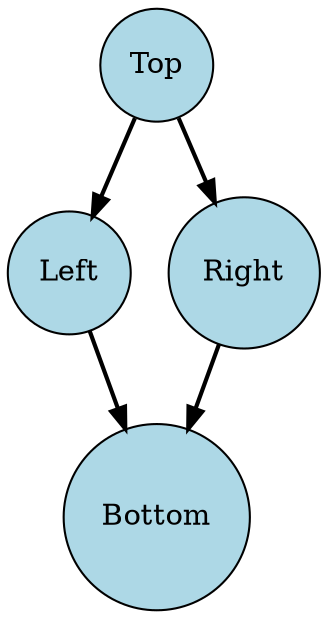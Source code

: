 strict digraph "diamond-grammar" {
  node [shape="circle",style="filled",fillcolor="lightblue"];
  edge [style="bold"];
  "Top" -> "Left" -> "Bottom";
  "Top" -> "Right" -> "Bottom";
}
